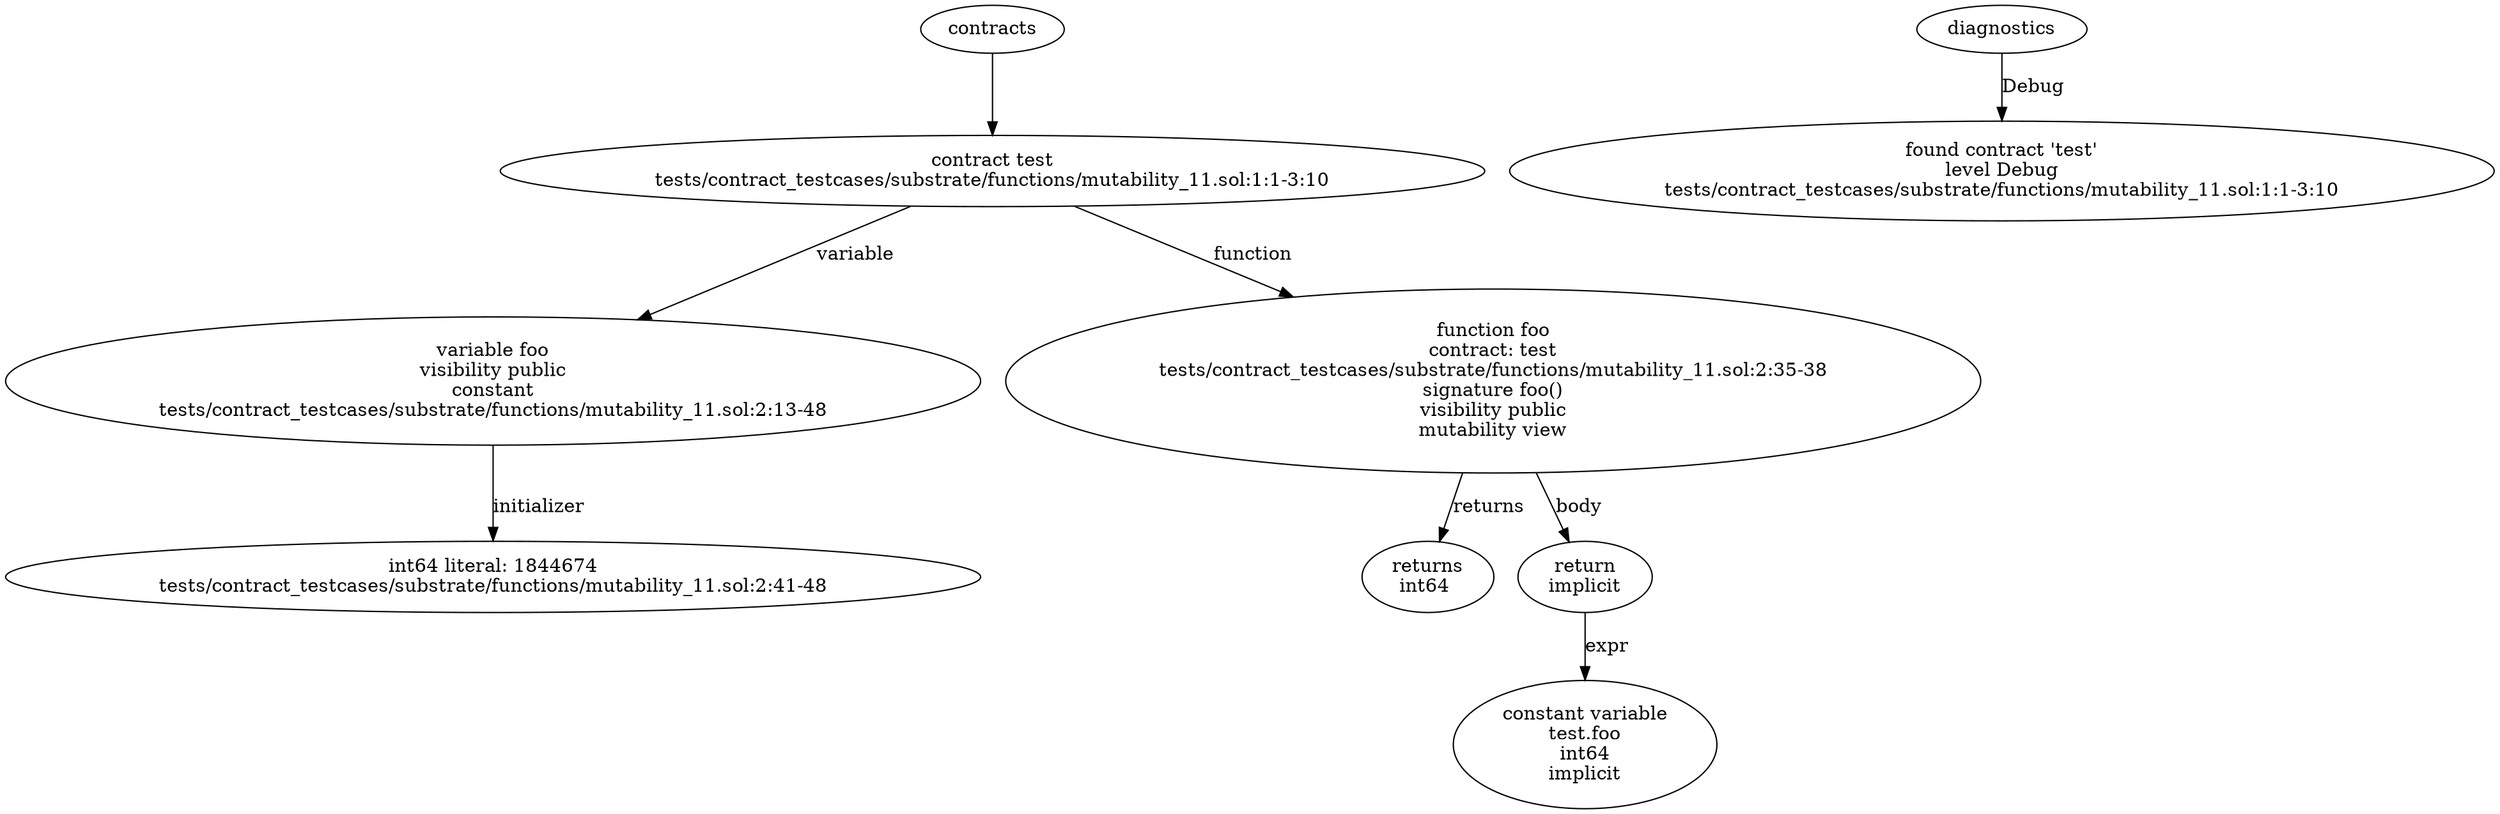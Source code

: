 strict digraph "tests/contract_testcases/substrate/functions/mutability_11.sol" {
	contract [label="contract test\ntests/contract_testcases/substrate/functions/mutability_11.sol:1:1-3:10"]
	var [label="variable foo\nvisibility public\nconstant\ntests/contract_testcases/substrate/functions/mutability_11.sol:2:13-48"]
	number_literal [label="int64 literal: 1844674\ntests/contract_testcases/substrate/functions/mutability_11.sol:2:41-48"]
	foo [label="function foo\ncontract: test\ntests/contract_testcases/substrate/functions/mutability_11.sol:2:35-38\nsignature foo()\nvisibility public\nmutability view"]
	returns [label="returns\nint64 "]
	return [label="return\nimplicit"]
	constant [label="constant variable\ntest.foo\nint64\nimplicit"]
	diagnostic [label="found contract 'test'\nlevel Debug\ntests/contract_testcases/substrate/functions/mutability_11.sol:1:1-3:10"]
	contracts -> contract
	contract -> var [label="variable"]
	var -> number_literal [label="initializer"]
	contract -> foo [label="function"]
	foo -> returns [label="returns"]
	foo -> return [label="body"]
	return -> constant [label="expr"]
	diagnostics -> diagnostic [label="Debug"]
}
